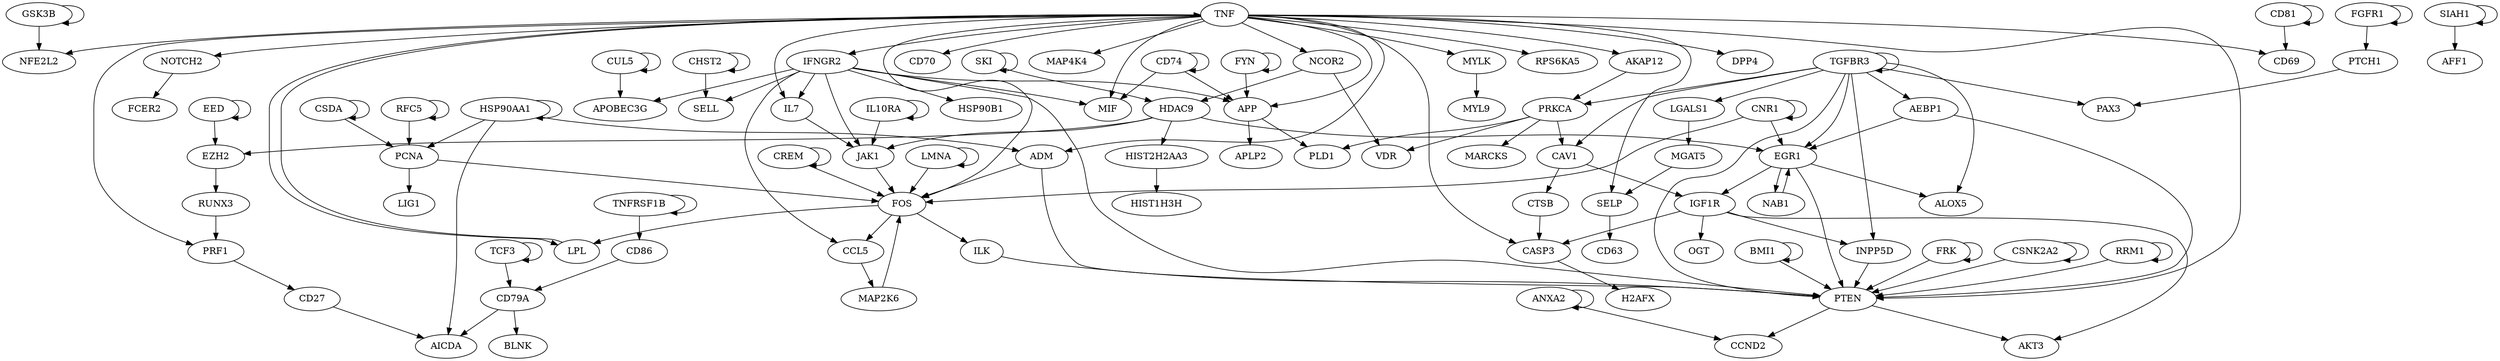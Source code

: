 digraph  {
" PLD1 " [equation="  ( PRKCA && (  (  ( APP )  )  ) ) "];
" PTCH1 " [equation="  ( FGFR1 ) "];
" TCF3 " [equation="  ( TCF3 ) "];
" NFE2L2 " [equation="  (  ( TNF  ) && ! ( GSK3B  )  ) "];
" GSK3B " [equation="  ( GSK3B ) "];
" LIG1 " [equation="  ( PCNA ) "];
" CD74 " [equation="  ( CD74 ) "];
" APOBEC3G " [equation="  (  (  ( IFNGR2  ) && ! ( CUL5  )  )  ) || ! ( IFNGR2 || CUL5 ) "];
" SELL " [equation="  ( CHST2 && (  (  ( IFNGR2 )  )  ) ) "];
" HSP90AA1 " [equation="  ( HSP90AA1 ) "];
" RUNX3 " [equation="  ! (  ( EZH2 )  ) "];
" APP " [equation="  ( IFNGR2 && (  (  ( TNF )  )  ) )  || (  (  ( FYN  ) && ! ( CD74  )  ) && ! ( CD74  )  ) "];
" HIST1H3H " [equation="  ! (  ( HIST2H2AA3 )  ) "];
" LMNA " [equation="  ( LMNA ) "];
" NCOR2 " [equation="  ( TNF ) "];
" FGFR1 " [equation="  ( FGFR1 ) "];
" H2AFX " [equation="  ( CASP3 ) "];
" IL7 " [equation="  ( IFNGR2 && (  (  ( TNF )  )  ) )  || ( TNF ) "];
" ILK " [equation="  ! (  ( FOS )  ) "];
" ANXA2 " [equation="  ( ANXA2 ) "];
" TNFRSF1B " [equation="  ( TNFRSF1B ) "];
" CCL5 " [equation="  (  ( IFNGR2  ) && ! ( FOS  )  ) "];
" BMI1 " [equation="  ( BMI1 ) "];
" MAP2K6 " [equation="  ( CCL5 ) "];
" CD27 " [equation="  ! (  ( PRF1 )  ) "];
" CCND2 " [equation="  (  ( ANXA2  ) && ! ( PTEN  )  ) "];
" PCNA " [equation="  (  ( CSDA && (  (  ( HSP90AA1 )  )  )  ) && ! ( RFC5  )  ) "];
" SKI " [equation="  ( SKI ) "];
" FRK " [equation="  ( FRK ) "];
" EGR1 " [equation="  (  (  ( CNR1 && (  (  ( TGFBR3 && AEBP1 )  )  )  ) && ! ( NAB1  )  ) && ! ( HDAC9  )  ) "];
" FOS " [equation="  (  ( ADM && (  (  ( TNF && MAP2K6 && LMNA )  )  )  ) && ! ( JAK1  )  )  || (  (  ( CNR1 && (  (  ( TNF && MAP2K6 && PCNA && LMNA && ADM )  )  )  ) && ! ( CREM  )  ) && ! ( JAK1  )  ) "];
" RPS6KA5 " [equation="  ( TNF ) "];
" AFF1 " [equation="  ! (  ( SIAH1 )  ) "];
" FCER2 " [equation="  ( NOTCH2 ) "];
" RFC5 " [equation="  ( RFC5 ) "];
" TNF " [equation="  ( LPL ) "];
" MYLK " [equation="  ( TNF ) "];
" CD81 " [equation="  ( CD81 ) "];
" CSDA " [equation="  ( CSDA ) "];
" SELP " [equation="  ( MGAT5 && (  (  ( TNF )  )  ) ) "];
" NOTCH2 " [equation="  ( TNF ) "];
" AEBP1 " [equation="  ( TGFBR3 ) "];
" CD79A " [equation="  ( TCF3 && (  (  ( CD86 )  )  ) ) "];
" CTSB " [equation="  ( CAV1 ) "];
" AICDA " [equation="  ( HSP90AA1 )  || (  ( CD27 && (  (  ( HSP90AA1 )  )  )  ) && ! ( CD79A  )  ) "];
" HDAC9 " [equation="  (  ( NCOR2  ) && ! ( SKI  )  ) "];
" NAB1 " [equation="  ( EGR1 ) "];
" MYL9 " [equation="  ( MYLK ) "];
" MGAT5 " [equation="  ! (  ( LGALS1 )  ) "];
" CUL5 " [equation="  ( CUL5 ) "];
" OGT " [equation="  ( IGF1R ) "];
" DPP4 " [equation="  ( TNF ) "];
" BLNK " [equation="  ( CD79A ) "];
" PTEN " [equation="  (  (  (  (  (  ( FRK && (  (  ( ILK && TNF && EGR1 && IFNGR2 && INPP5D && BMI1 && RRM1 )  )  )  ) && ! ( TGFBR3  )  ) && ! ( CSNK2A2  )  ) && ! ( AEBP1  )  ) && ! ( BMI1  )  ) && ! ( ADM  )  )  || (  (  (  ( EGR1 && (  (  ( ILK && INPP5D && BMI1 && FRK && RRM1 )  )  )  ) && ! ( TGFBR3  )  ) && ! ( AEBP1  )  ) && ! ( BMI1  )  ) "];
" AKT3 " [equation="  ( IGF1R && (  (  ( ! PTEN )  )  ) ) "];
" CD70 " [equation="  ( TNF ) "];
" LGALS1 " [equation="  ( TGFBR3 ) "];
" CHST2 " [equation="  ( CHST2 ) "];
" SIAH1 " [equation="  ( SIAH1 ) "];
" MARCKS " [equation="  ! (  ( PRKCA )  ) "];
" LPL " [equation="  (  ( FOS  ) && ! ( TNF  )  ) "];
" CREM " [equation="  ( CREM ) "];
" HSP90B1 " [equation="  ! (  ( IFNGR2 )  ) "];
" PRKCA " [equation="  ( TGFBR3 && (  (  ( AKAP12 )  )  ) ) "];
" VDR " [equation="  (  ( PRKCA  ) && ! ( NCOR2  )  ) "];
" PRF1 " [equation="  ( TNF && (  (  ( RUNX3 )  )  ) )  || ( RUNX3 ) "];
" CSNK2A2 " [equation="  ( CSNK2A2 ) "];
" CNR1 " [equation="  ( CNR1 ) "];
" CD86 " [equation="  ! (  ( TNFRSF1B )  ) "];
" TGFBR3 " [equation="  ( TGFBR3 ) "];
" RRM1 " [equation="  ( RRM1 ) "];
" CASP3 " [equation="  ( TNF && (  (  ( ! CTSB && ! IGF1R )  )  ) ) "];
" AKAP12 " [equation="  ( TNF ) "];
" IFNGR2 " [equation="  ( TNF ) "];
" INPP5D " [equation="  ( TGFBR3 )  || ( IGF1R && (  (  ( TGFBR3 )  )  ) ) "];
" IGF1R " [equation="  ( EGR1 && (  (  ( CAV1 )  )  ) ) "];
" EED " [equation="  ( EED ) "];
" HIST2H2AA3 " [equation="  ! (  ( HDAC9 )  ) "];
" MIF " [equation="  ( CD74 && (  (  ( TNF && IFNGR2 )  )  ) ) "];
" CD63 " [equation="  ( SELP ) "];
" FYN " [equation="  ( FYN ) "];
" ADM " [equation="  ( HSP90AA1 )  || ( TNF && (  (  ( HSP90AA1 )  )  ) ) "];
" ALOX5 " [equation="  ( TGFBR3 && (  (  ( EGR1 )  )  ) )  || ( EGR1 ) "];
" MAP4K4 " [equation="  ( TNF ) "];
" PAX3 " [equation="  (  ( PTCH1  ) && ! ( TGFBR3  )  ) "];
" JAK1 " [equation="  (  ( IFNGR2 && (  (  ( IL10RA && IL7 )  )  )  ) && ! ( HDAC9  )  ) "];
" IL10RA " [equation="  ( IL10RA ) "];
" EZH2 " [equation="  (  (  ( EED  ) && ! ( HDAC9  )  )  ) || ! ( EED || HDAC9 ) "];
" CD69 " [equation="  ( TNF && (  (  ( CD81 )  )  ) ) "];
" CAV1 " [equation="  ( PRKCA )  || ( TGFBR3 && (  (  ( PRKCA )  )  ) ) "];
" APLP2 " [equation="  ( APP ) "];
" PTCH1 " -> " PAX3 ";
" TCF3 " -> " TCF3 ";
" TCF3 " -> " CD79A ";
" GSK3B " -> " NFE2L2 ";
" GSK3B " -> " GSK3B ";
" CD74 " -> " CD74 ";
" CD74 " -> " APP ";
" CD74 " -> " MIF ";
" HSP90AA1 " -> " HSP90AA1 ";
" HSP90AA1 " -> " PCNA ";
" HSP90AA1 " -> " AICDA ";
" HSP90AA1 " -> " ADM ";
" RUNX3 " -> " PRF1 ";
" APP " -> " PLD1 ";
" APP " -> " APLP2 ";
" LMNA " -> " LMNA ";
" LMNA " -> " FOS ";
" NCOR2 " -> " HDAC9 ";
" NCOR2 " -> " VDR ";
" FGFR1 " -> " PTCH1 ";
" FGFR1 " -> " FGFR1 ";
" IL7 " -> " JAK1 ";
" ILK " -> " PTEN ";
" ANXA2 " -> " ANXA2 ";
" ANXA2 " -> " CCND2 ";
" TNFRSF1B " -> " TNFRSF1B ";
" TNFRSF1B " -> " CD86 ";
" CCL5 " -> " MAP2K6 ";
" BMI1 " -> " BMI1 ";
" BMI1 " -> " PTEN ";
" MAP2K6 " -> " FOS ";
" CD27 " -> " AICDA ";
" PCNA " -> " LIG1 ";
" PCNA " -> " FOS ";
" SKI " -> " SKI ";
" SKI " -> " HDAC9 ";
" FRK " -> " FRK ";
" FRK " -> " PTEN ";
" EGR1 " -> " NAB1 ";
" EGR1 " -> " PTEN ";
" EGR1 " -> " IGF1R ";
" EGR1 " -> " ALOX5 ";
" FOS " -> " ILK ";
" FOS " -> " CCL5 ";
" FOS " -> " LPL ";
" RFC5 " -> " PCNA ";
" RFC5 " -> " RFC5 ";
" TNF " -> " NFE2L2 ";
" TNF " -> " APP ";
" TNF " -> " NCOR2 ";
" TNF " -> " IL7 ";
" TNF " -> " FOS ";
" TNF " -> " RPS6KA5 ";
" TNF " -> " MYLK ";
" TNF " -> " SELP ";
" TNF " -> " NOTCH2 ";
" TNF " -> " DPP4 ";
" TNF " -> " PTEN ";
" TNF " -> " CD70 ";
" TNF " -> " LPL ";
" TNF " -> " PRF1 ";
" TNF " -> " CASP3 ";
" TNF " -> " AKAP12 ";
" TNF " -> " IFNGR2 ";
" TNF " -> " MIF ";
" TNF " -> " ADM ";
" TNF " -> " MAP4K4 ";
" TNF " -> " CD69 ";
" MYLK " -> " MYL9 ";
" CD81 " -> " CD81 ";
" CD81 " -> " CD69 ";
" CSDA " -> " PCNA ";
" CSDA " -> " CSDA ";
" SELP " -> " CD63 ";
" NOTCH2 " -> " FCER2 ";
" AEBP1 " -> " EGR1 ";
" AEBP1 " -> " PTEN ";
" CD79A " -> " AICDA ";
" CD79A " -> " BLNK ";
" CTSB " -> " CASP3 ";
" HDAC9 " -> " EGR1 ";
" HDAC9 " -> " HIST2H2AA3 ";
" HDAC9 " -> " JAK1 ";
" HDAC9 " -> " EZH2 ";
" NAB1 " -> " EGR1 ";
" MGAT5 " -> " SELP ";
" CUL5 " -> " APOBEC3G ";
" CUL5 " -> " CUL5 ";
" PTEN " -> " CCND2 ";
" PTEN " -> " AKT3 ";
" LGALS1 " -> " MGAT5 ";
" CHST2 " -> " SELL ";
" CHST2 " -> " CHST2 ";
" SIAH1 " -> " AFF1 ";
" SIAH1 " -> " SIAH1 ";
" LPL " -> " TNF ";
" CREM " -> " FOS ";
" CREM " -> " CREM ";
" PRKCA " -> " PLD1 ";
" PRKCA " -> " MARCKS ";
" PRKCA " -> " VDR ";
" PRKCA " -> " CAV1 ";
" PRF1 " -> " CD27 ";
" CSNK2A2 " -> " PTEN ";
" CSNK2A2 " -> " CSNK2A2 ";
" CNR1 " -> " EGR1 ";
" CNR1 " -> " FOS ";
" CNR1 " -> " CNR1 ";
" CD86 " -> " CD79A ";
" TGFBR3 " -> " EGR1 ";
" TGFBR3 " -> " AEBP1 ";
" TGFBR3 " -> " PTEN ";
" TGFBR3 " -> " LGALS1 ";
" TGFBR3 " -> " PRKCA ";
" TGFBR3 " -> " TGFBR3 ";
" TGFBR3 " -> " INPP5D ";
" TGFBR3 " -> " ALOX5 ";
" TGFBR3 " -> " PAX3 ";
" TGFBR3 " -> " CAV1 ";
" RRM1 " -> " PTEN ";
" RRM1 " -> " RRM1 ";
" CASP3 " -> " H2AFX ";
" AKAP12 " -> " PRKCA ";
" IFNGR2 " -> " APOBEC3G ";
" IFNGR2 " -> " SELL ";
" IFNGR2 " -> " APP ";
" IFNGR2 " -> " IL7 ";
" IFNGR2 " -> " CCL5 ";
" IFNGR2 " -> " PTEN ";
" IFNGR2 " -> " HSP90B1 ";
" IFNGR2 " -> " MIF ";
" IFNGR2 " -> " JAK1 ";
" INPP5D " -> " PTEN ";
" IGF1R " -> " OGT ";
" IGF1R " -> " AKT3 ";
" IGF1R " -> " CASP3 ";
" IGF1R " -> " INPP5D ";
" EED " -> " EED ";
" EED " -> " EZH2 ";
" HIST2H2AA3 " -> " HIST1H3H ";
" FYN " -> " APP ";
" FYN " -> " FYN ";
" ADM " -> " FOS ";
" ADM " -> " PTEN ";
" JAK1 " -> " FOS ";
" IL10RA " -> " JAK1 ";
" IL10RA " -> " IL10RA ";
" EZH2 " -> " RUNX3 ";
" CAV1 " -> " CTSB ";
" CAV1 " -> " IGF1R ";
}
